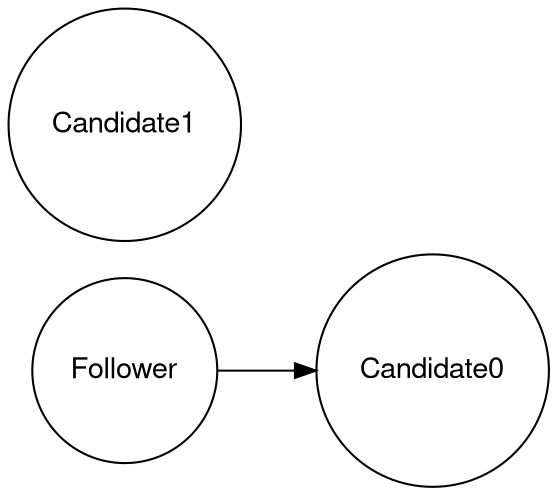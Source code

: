digraph finite_state_machine { 
    fontname="Helvetica,Arial,sans-serif"
    node [fontname="Helvetica,Arial,sans-serif"]
    edge [fontname="Helvetica,Arial,sans-serif"]
    rankdir=LR;
    node [shape = circle];
    n0[label="Follower"];
    n1[label="Candidate0"];
    n2[label="Candidate1"];
    n0->n1;
}

